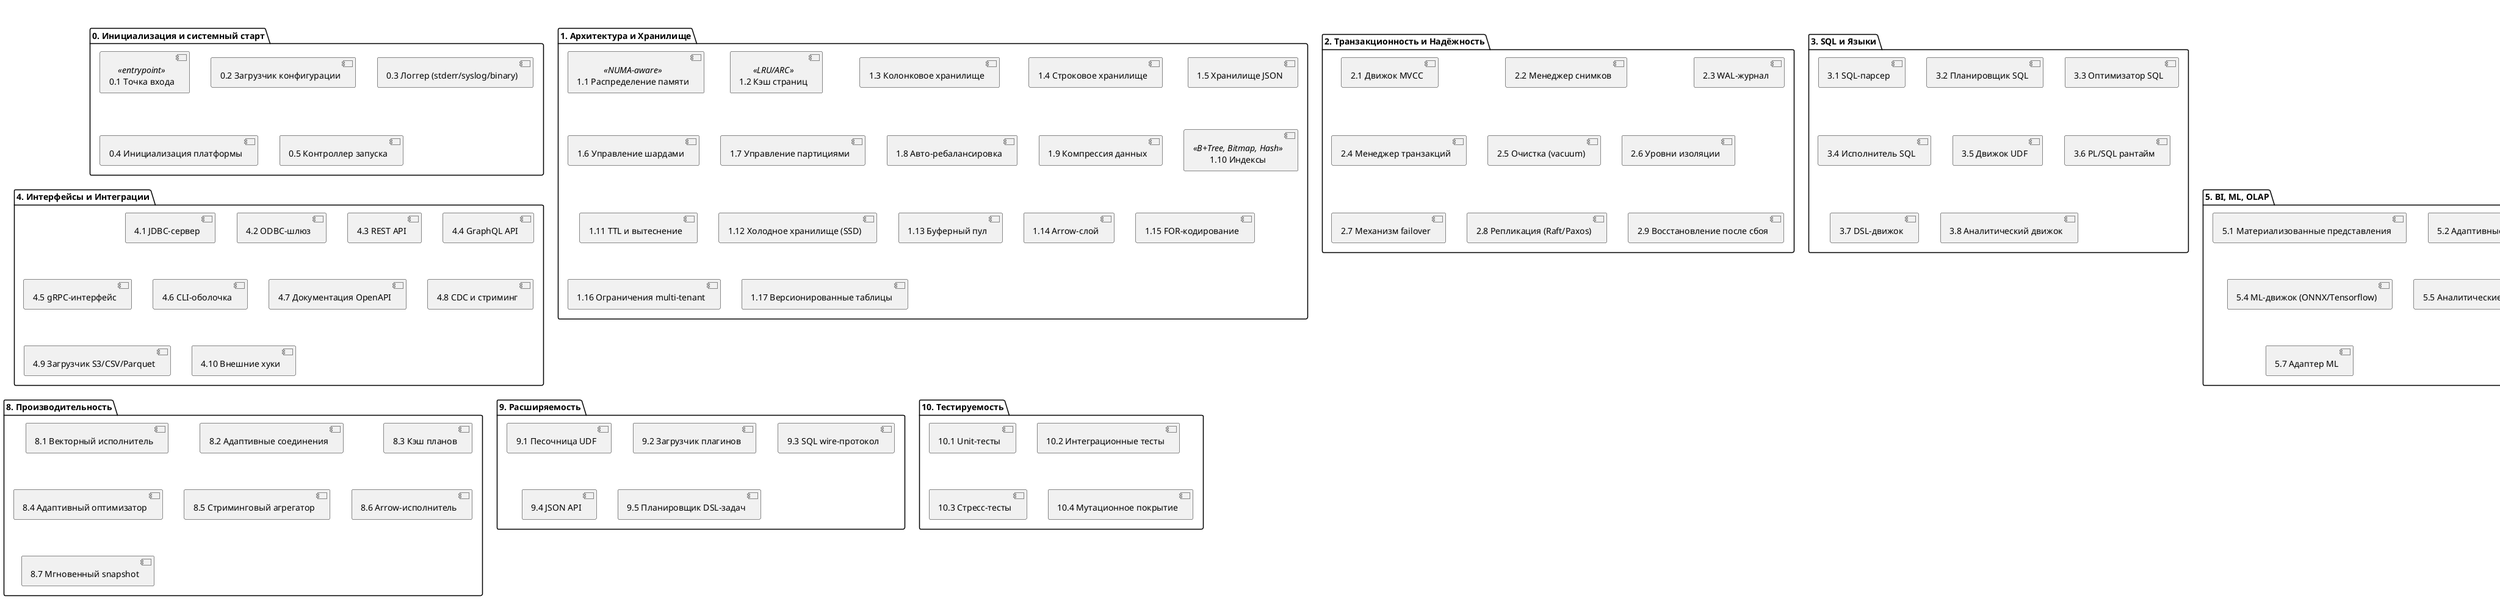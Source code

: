 @startuml
' Архитектура SAP HANA+ с русскими названиями и нумерацией
' Генерируется автоматически

title Архитектура In-Memory РСУБД уровня SAP HANA+

skinparam rectangle {
  StereotypeFontColor black
  StereotypeFontSize 11
}
skinparam shadowing false
skinparam linetype ortho
hide empty members

package "0. Инициализация и системный старт" {
  [0.1 Точка входа] as main <<entrypoint>>
  [0.2 Загрузчик конфигурации] as config_loader
  [0.3 Логгер (stderr/syslog/binary)] as logger
  [0.4 Инициализация платформы] as platform_init
  [0.5 Контроллер запуска] as bootstrap_controller
}

package "1. Архитектура и Хранилище" {
  [1.1 Распределение памяти] as memory_allocator <<NUMA-aware>>
  [1.2 Кэш страниц] as page_cache <<LRU/ARC>>
  [1.3 Колонковое хранилище] as column_store
  [1.4 Строковое хранилище] as row_store
  [1.5 Хранилище JSON] as json_store
  [1.6 Управление шардами] as sharding_manager
  [1.7 Управление партициями] as partition_manager
  [1.8 Авто-ребалансировка] as auto_rebalancer
  [1.9 Компрессия данных] as compression_engine
  [1.10 Индексы] as index_manager <<B+Tree, Bitmap, Hash>>
  [1.11 TTL и вытеснение] as ttl_eviction
  [1.12 Холодное хранилище (SSD)] as cold_storage_fallback
  [1.13 Буферный пул] as buffer_pool
  [1.14 Arrow-слой] as arrow_layout
  [1.15 FOR-кодирование] as for_encoding
  [1.16 Ограничения multi-tenant] as multi_tenant_limiter
  [1.17 Версионированные таблицы] as versioned_tables
}

package "2. Транзакционность и Надёжность" {
  [2.1 Движок MVCC] as mvcc_engine
  [2.2 Менеджер снимков] as snapshot_manager
  [2.3 WAL-журнал] as wal_manager
  [2.4 Менеджер транзакций] as txn_manager
  [2.5 Очистка (vacuum)] as gc_vacuum
  [2.6 Уровни изоляции] as isolation_levels
  [2.7 Механизм failover] as failover_engine
  [2.8 Репликация (Raft/Paxos)] as replication
  [2.9 Восстановление после сбоя] as crash_recovery
}

package "3. SQL и Языки" {
  [3.1 SQL-парсер] as sql_parser
  [3.2 Планировщик SQL] as sql_planner
  [3.3 Оптимизатор SQL] as sql_optimizer
  [3.4 Исполнитель SQL] as sql_executor
  [3.5 Движок UDF] as udf_engine
  [3.6 PL/SQL рантайм] as pl_lang_runtime
  [3.7 DSL-движок] as dsl_engine
  [3.8 Аналитический движок] as analytic_engine
}

package "4. Интерфейсы и Интеграции" {
  [4.1 JDBC-сервер] as jdbc_server
  [4.2 ODBC-шлюз] as odbc_gateway
  [4.3 REST API] as rest_api
  [4.4 GraphQL API] as graphql_api
  [4.5 gRPC-интерфейс] as grpc_interface
  [4.6 CLI-оболочка] as cli_shell
  [4.7 Документация OpenAPI] as openapi_doc
  [4.8 CDC и стриминг] as cdc_streaming
  [4.9 Загрузчик S3/CSV/Parquet] as s3_batch_loader
  [4.10 Внешние хуки] as external_hooks
}

package "5. BI, ML, OLAP" {
  [5.1 Материализованные представления] as materialized_views
  [5.2 Адаптивные агрегаты] as adaptive_aggregates
  [5.3 Обработка временных рядов] as time_series_engine
  [5.4 ML-движок (ONNX/Tensorflow)] as ml_runtime
  [5.5 Аналитические функции] as analytics_functions
  [5.6 HTAP-модуль] as htap_manager
  [5.7 Адаптер ML] as ml_adapter
}

package "6. Безопасность" {
  [6.1 RBAC/ABAC движок] as rbac_abac_engine
  [6.2 Безопасность строк/колонок] as row_col_security
  [6.3 TLS/mTLS/JWT] as tls_mtls_jwt
  [6.4 Аудит логов] as audit_logger
  [6.5 Политики доступа] as access_policies
  [6.6 Защита от SQL-инъекций] as sql_injection_guard
}

package "7. Observability и DevOps" {
  [7.1 Prometheus-экспортер] as prometheus_exporter
  [7.2 Трейсинг (OpenTelemetry)] as opentelemetry_tracer
  [7.3 Профилировщик (Flamegraph)] as flamegraph_profiler
  [7.4 Структурированное логирование] as structured_logger
  [7.5 Fuzzer-движок] as fuzzer_engine
  [7.6 CI/CD раннер] as ci_cd_runner
  [7.7 Эволюция схемы] as schema_evolver
}

package "8. Производительность" {
  [8.1 Векторный исполнитель] as vectorized_executor
  [8.2 Адаптивные соединения] as adaptive_joins
  [8.3 Кэш планов] as plan_cache
  [8.4 Адаптивный оптимизатор] as runtime_optimizer
  [8.5 Стриминговый агрегатор] as streaming_aggregator
  [8.6 Arrow-исполнитель] as arrow_executor
  [8.7 Мгновенный snapshot] as instant_snapshot
}

package "9. Расширяемость" {
  [9.1 Песочница UDF] as udf_sandbox
  [9.2 Загрузчик плагинов] as plugin_loader
  [9.3 SQL wire-протокол] as sql_wire_protocol
  [9.4 JSON API] as json_api
  [9.5 Планировщик DSL-задач] as dsl_task_scheduler
}

package "10. Тестируемость" {
  [10.1 Unit-тесты] as unit_test_engine
  [10.2 Интеграционные тесты] as integration_test_harness
  [10.3 Стресс-тесты] as stress_test_runner
  [10.4 Мутационное покрытие] as mutation_coverage
}

[0.1 Точка входа] --> [0.2 Загрузчик конфигурации]
[0.1 Точка входа] --> [0.3 Логгер (stderr/syslog/binary)]
[0.1 Точка входа] --> [0.4 Инициализация платформы]
[0.1 Точка входа] --> [1.1 Распределение памяти]
[0.1 Точка входа] --> [2.4 Менеджер транзакций]
[0.1 Точка входа] --> [3.1 SQL-парсер]
[0.1 Точка входа] --> [0.5 Контроллер запуска]
[0.5 Контроллер запуска] --> [4.3 REST API]

[3.4 Исполнитель SQL] --> [2.1 Движок MVCC]
[3.4 Исполнитель SQL] --> [1.4 Строковое хранилище]
[3.4 Исполнитель SQL] --> [1.3 Колонковое хранилище]
[3.4 Исполнитель SQL] --> [1.10 Индексы]
[3.4 Исполнитель SQL] --> [3.8 Аналитический движок]
[3.8 Аналитический движок] --> [5.5 Аналитические функции]
[3.8 Аналитический движок] --> [5.1 Материализованные представления]
[3.8 Аналитический движок] --> [8.1 Векторный исполнитель]

[3.3 Оптимизатор SQL] --> [5.2 Адаптивные агрегаты]

[2.1 Движок MVCC] --> [2.2 Менеджер снимков]
[2.1 Движок MVCC] --> [2.3 WAL-журнал]
[2.1 Движок MVCC] --> [1.17 Версионированные таблицы]

[2.4 Менеджер транзакций] --> [2.6 Уровни изоляции]
[2.4 Менеджер транзакций] --> [2.1 Движок MVCC]
[2.4 Менеджер транзакций] --> [2.5 Очистка (vacuum)]
[2.4 Менеджер транзакций] --> [2.8 Репликация (Raft/Paxos)]

[1.4 Строковое хранилище] --> [1.13 Буферный пул]
[1.4 Строковое хранилище] --> [1.10 Индексы]

[1.3 Колонковое хранилище] --> [1.9 Компрессия данных]
[1.3 Колонковое хранилище] --> [1.15 FOR-кодирование]
[1.3 Колонковое хранилище] --> [1.14 Arrow-слой]
[1.3 Колонковое хранилище] --> [1.10 Индексы]

[1.2 Кэш страниц] --> [1.12 Холодное хранилище (SSD)]
[1.11 TTL и вытеснение] --> [1.12 Холодное хранилище (SSD)]

[2.8 Репликация (Raft/Paxos)] --> [2.7 Механизм failover]
[2.9 Восстановление после сбоя] --> [2.3 WAL-журнал]

[4.3 REST API] --> [3.4 Исполнитель SQL]
[4.4 GraphQL API] --> [3.4 Исполнитель SQL]
[4.5 gRPC-интерфейс] --> [3.4 Исполнитель SQL]

[4.9 Загрузчик S3/CSV/Parquet] --> [1.4 Строковое хранилище]
[4.9 Загрузчик S3/CSV/Parquet] --> [1.3 Колонковое хранилище]
[4.8 CDC и стриминг] --> [2.3 WAL-журнал]

[5.4 ML-движок (ONNX/Tensorflow)] --> [5.7 Адаптер ML]
[5.7 Адаптер ML] --> [8.1 Векторный исполнитель]

[3.5 Движок UDF] --> [9.2 Загрузчик плагинов]
[9.2 Загрузчик плагинов] --> [9.1 Песочница UDF]

[7.2 Трейсинг (OpenTelemetry)] --> [3.4 Исполнитель SQL]
[7.3 Профилировщик (Flamegraph)] --> [8.1 Векторный исполнитель]
[7.4 Структурированное логирование] --> [0.3 Логгер (stderr/syslog/binary)]

[10.2 Интеграционные тесты] --> [1.4 Строковое хранилище]
[10.2 Интеграционные тесты] --> [1.3 Колонковое хранилище]

[10.3 Стресс-тесты] --> [2.4 Менеджер транзакций]
[10.3 Стресс-тесты] --> [3.4 Исполнитель SQL]

[10.4 Мутационное покрытие] --> [3.1 SQL-парсер]
[10.4 Мутационное покрытие] --> [3.4 Исполнитель SQL]

' Связи между блоками
[0.1 Точка входа] --> [0.2 Загрузчик конфигурации]
[0.1 Точка входа] --> [0.3 Логгер (stderr/syslog/binary)]
[0.1 Точка входа] --> [0.4 Инициализация платформы]
[0.1 Точка входа] --> [1.1 Распределение памяти]
[0.1 Точка входа] --> [2.4 Менеджер транзакций]
[0.1 Точка входа] --> [3.1 SQL-парсер]
[0.1 Точка входа] --> [0.5 Контроллер запуска]
[0.5 Контроллер запуска] --> [4.3 REST API]

[3.4 Исполнитель SQL] --> [2.1 Движок MVCC]
[3.4 Исполнитель SQL] --> [1.4 Строковое хранилище]
[3.4 Исполнитель SQL] --> [1.3 Колонковое хранилище]
[3.4 Исполнитель SQL] --> [1.10 Индексы]
[3.4 Исполнитель SQL] --> [3.8 Аналитический движок]
[3.8 Аналитический движок] --> [5.5 Аналитические функции]
[3.8 Аналитический движок] --> [5.1 Материализованные представления]
[3.8 Аналитический движок] --> [8.1 Векторный исполнитель]

[3.3 Оптимизатор SQL] --> [5.2 Адаптивные агрегаты]

[2.1 Движок MVCC] --> [2.2 Менеджер снимков]
[2.1 Движок MVCC] --> [2.3 WAL-журнал]
[2.1 Движок MVCC] --> [1.17 Версионированные таблицы]

[2.4 Менеджер транзакций] --> [2.6 Уровни изоляции]
[2.4 Менеджер транзакций] --> [2.1 Движок MVCC]
[2.4 Менеджер транзакций] --> [2.5 Очистка (vacuum)]
[2.4 Менеджер транзакций] --> [2.8 Репликация (Raft/Paxos)]

[1.4 Строковое хранилище] --> [1.13 Буферный пул]
[1.4 Строковое хранилище] --> [1.10 Индексы]

[1.3 Колонковое хранилище] --> [1.9 Компрессия данных]
[1.3 Колонковое хранилище] --> [1.15 FOR-кодирование]
[1.3 Колонковое хранилище] --> [1.14 Arrow-слой]
[1.3 Колонковое хранилище] --> [1.10 Индексы]

[1.2 Кэш страниц] --> [1.12 Холодное хранилище (SSD)]
[1.11 TTL и вытеснение] --> [1.12 Холодное хранилище (SSD)]

[2.8 Репликация (Raft/Paxos)] --> [2.7 Механизм failover]
[2.9 Восстановление после сбоя] --> [2.3 WAL-журнал]

[4.3 REST API] --> [3.4 Исполнитель SQL]
[4.4 GraphQL API] --> [3.4 Исполнитель SQL]
[4.5 gRPC-интерфейс] --> [3.4 Исполнитель SQL]

[4.9 Загрузчик S3/CSV/Parquet] --> [1.4 Строковое хранилище]
[4.9 Загрузчик S3/CSV/Parquet] --> [1.3 Колонковое хранилище]
[4.8 CDC и стриминг] --> [2.3 WAL-журнал]

[5.4 ML-движок (ONNX/Tensorflow)] --> [5.7 Адаптер ML]
[5.7 Адаптер ML] --> [8.1 Векторный исполнитель]

[3.5 Движок UDF] --> [9.2 Загрузчик плагинов]
[9.2 Загрузчик плагинов] --> [9.1 Песочница UDF]

[7.2 Трейсинг (OpenTelemetry)] --> [3.4 Исполнитель SQL]
[7.3 Профилировщик (Flamegraph)] --> [8.1 Векторный исполнитель]
[7.4 Структурированное логирование] --> [0.3 Логгер (stderr/syslog/binary)]

[10.2 Интеграционные тесты] --> [1.4 Строковое хранилище]
[10.2 Интеграционные тесты] --> [1.3 Колонковое хранилище]

[10.3 Стресс-тесты] --> [2.4 Менеджер транзакций]
[10.3 Стресс-тесты] --> [3.4 Исполнитель SQL]

[10.4 Мутационное покрытие] --> [3.1 SQL-парсер]
[10.4 Мутационное покрытие] --> [3.4 Исполнитель SQL]

@enduml
